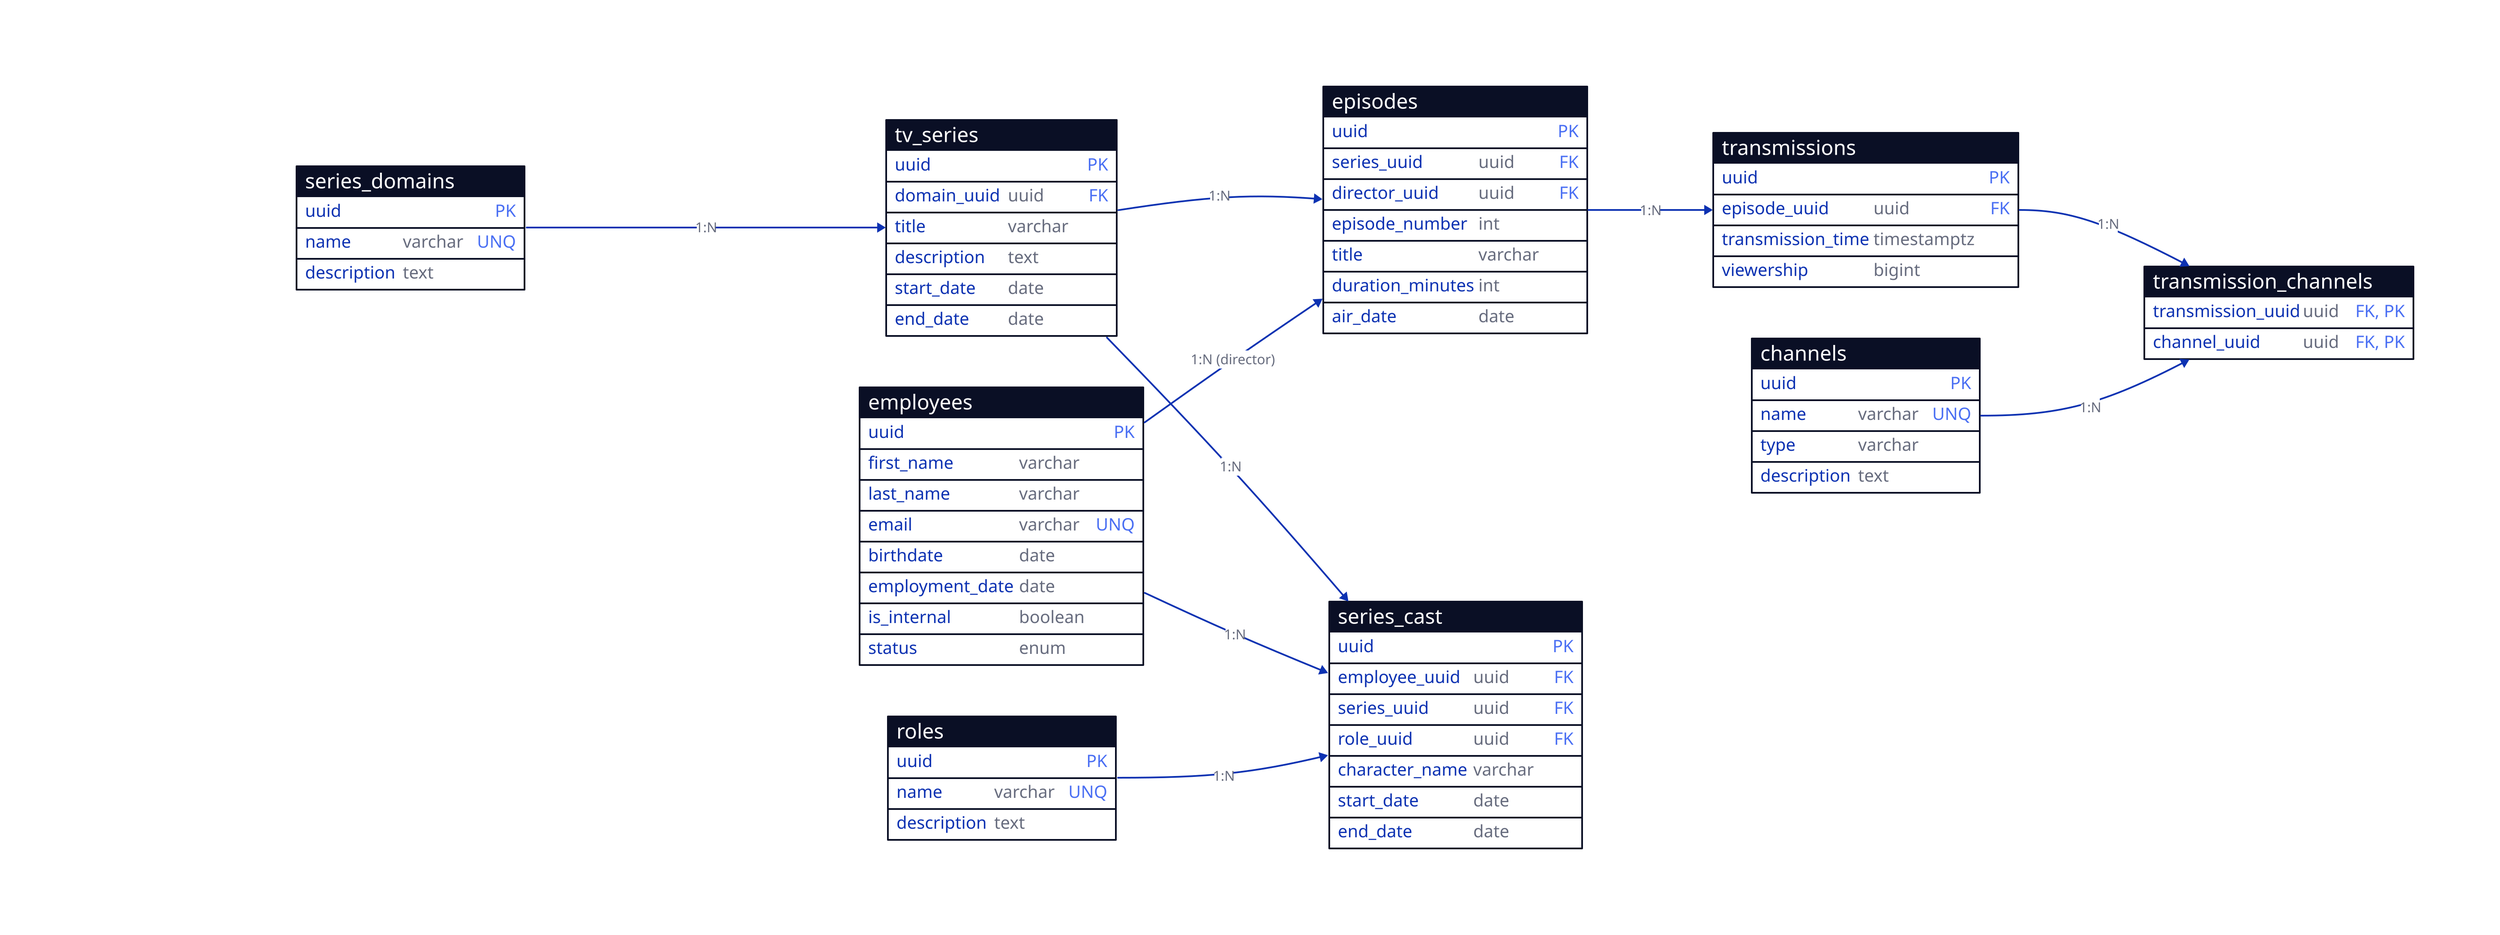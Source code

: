 direction: right

series_domains: {
  shape: sql_table
  uuid: uuid {constraint: primary_key}
  name: varchar {constraint: unique}
  description: text
}

tv_series: {
  shape: sql_table
  uuid: uuid {constraint: primary_key}
  domain_uuid: uuid {constraint: foreign_key}
  title: varchar
  description: text
  start_date: date
  end_date: date
}

episodes: {
  shape: sql_table
  uuid: uuid {constraint: primary_key}
  series_uuid: uuid {constraint: foreign_key}
  director_uuid: uuid {constraint: foreign_key}
  episode_number: int
  title: varchar
  duration_minutes: int
  air_date: date
}

transmissions: {
  shape: sql_table
  uuid: uuid {constraint: primary_key}
  episode_uuid: uuid {constraint: foreign_key}
  transmission_time: timestamptz
  viewership: bigint
}

channels: {
  shape: sql_table
  uuid: uuid {constraint: primary_key}
  name: varchar {constraint: unique}
  type: varchar
  description: text
}

transmission_channels: {
  shape: sql_table
  transmission_uuid: uuid {constraint: [foreign_key; primary_key]}
  channel_uuid: uuid {constraint: [foreign_key; primary_key]}
}

employees: {
  shape: sql_table
  uuid: uuid {constraint: primary_key}
  first_name: varchar
  last_name: varchar
  email: varchar {constraint: unique}
  birthdate: date
  employment_date: date
  is_internal: boolean
  status: enum
}

roles: {
  shape: sql_table
  uuid: uuid {constraint: primary_key}
  name: varchar {constraint: unique}
  description: text
}

series_cast: {
  shape: sql_table
  uuid: uuid {constraint: primary_key}
  employee_uuid: uuid {constraint: foreign_key}
  series_uuid: uuid {constraint: foreign_key}
  role_uuid: uuid {constraint: foreign_key}
  character_name: varchar
  start_date: date
  end_date: date
}

# Relationships with better styling
series_domains.uuid -> tv_series.domain_uuid: {
  label: "1:N"
  style.stroke-width: 2
}

tv_series.uuid -> episodes.series_uuid: {
  label: "1:N"
  style.stroke-width: 2
}

episodes.uuid -> transmissions.episode_uuid: {
  label: "1:N"
  style.stroke-width: 2
}

employees.uuid -> episodes.director_uuid: {
  label: "1:N (director)"
  style.stroke-width: 2
  style: dashed
}

tv_series.uuid -> series_cast.series_uuid: {
  label: "1:N"
  style.stroke-width: 2
}

employees.uuid -> series_cast.employee_uuid: {
  label: "1:N"
  style.stroke-width: 2
}

roles.uuid -> series_cast.role_uuid: {
  label: "1:N"
  style.stroke-width: 2
}

# New relationships for Channel and TransmissionChannel
transmissions.uuid -> transmission_channels.transmission_uuid: {
  label: "1:N"
  style.stroke-width: 2
}

channels.uuid -> transmission_channels.channel_uuid: {
  label: "1:N"
  style.stroke-width: 2
}

# Enhanced legend with better styling
legend: {
  style.font-size: 16
  shape: text
  style.fill: "#f7fafc"
  style.stroke: "#2d3748"
  style.stroke-width: 1
  style.border-radius: 8
  style.shadow: true
  label: |md
    ## 🎬 Database Relationship Diagram

    ### 1:N Relationships
    - **TVSeries → SeriesDomain**: N:1 – Each series belongs to one domain
    - **TVSeries → Episode**: 1:N – Each series has many episodes
    - **Episode → Transmission**: 1:N – Each episode can have multiple transmissions
    - **Episode → Director (Employee)**: N:1 – Each episode has one director

    ### M:N Relationships (via linking tables)
    - **TVSeries ↔ Employee**: M:N – Through SeriesCast (actors and directors participate in series)
    - **Transmission ↔ Channel**: M:N – Through TransmissionChannel (transmissions can be on multiple channels)

    ### Note:
    - Each table automatically has a soft delete flag (deleted) and created_time and updated_time columns.
  |
}
